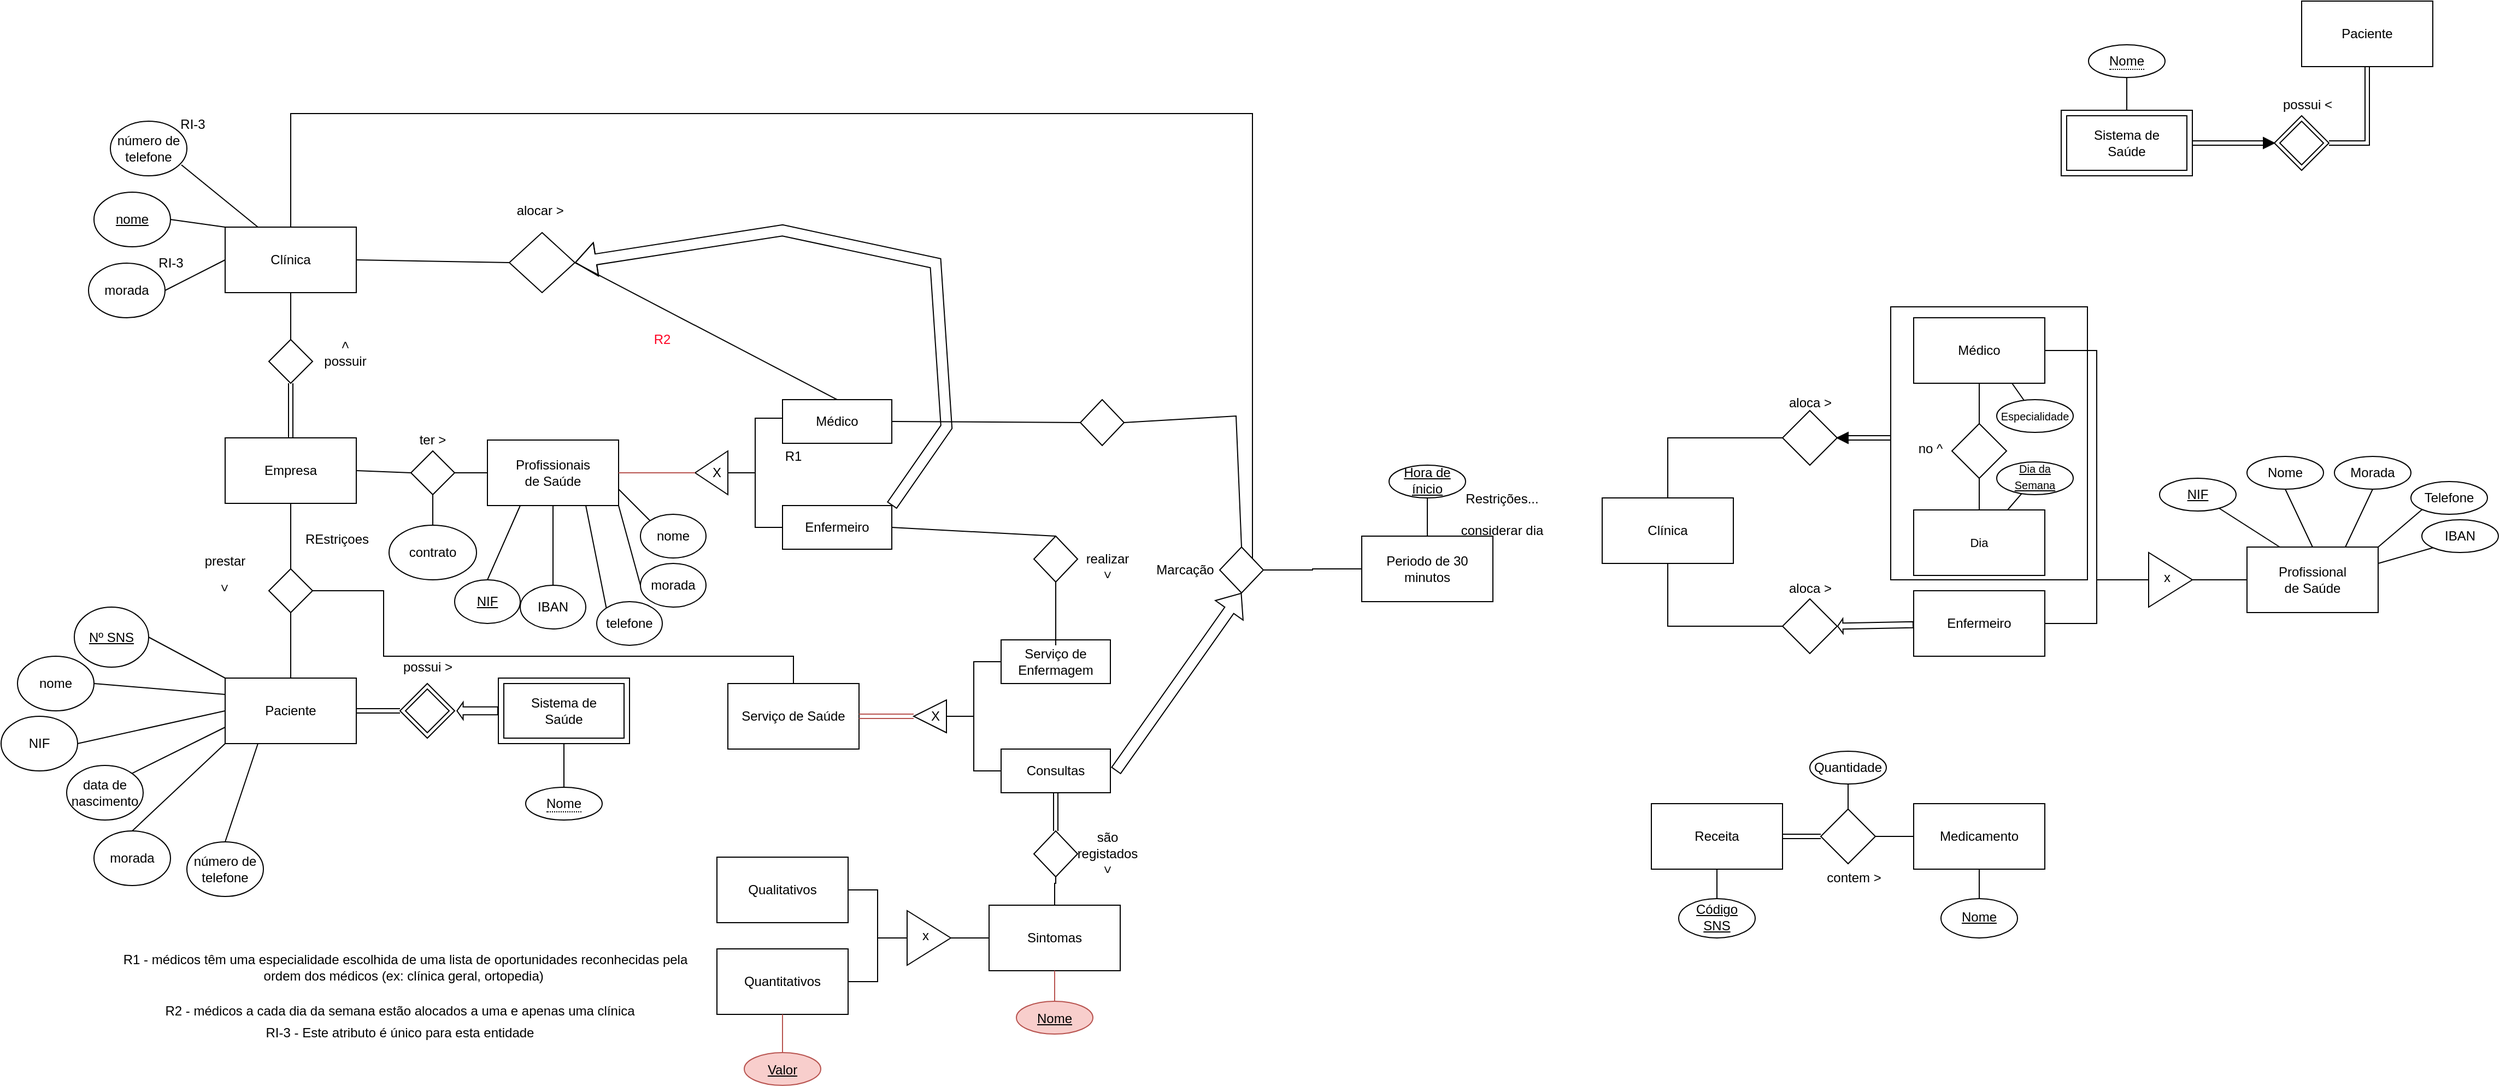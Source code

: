 <mxfile version="24.3.1" type="github">
  <diagram name="Page-1" id="Cw1P0HNPZCmHKnwz0BkA">
    <mxGraphModel dx="2327" dy="757" grid="0" gridSize="10" guides="1" tooltips="1" connect="1" arrows="1" fold="1" page="1" pageScale="1" pageWidth="827" pageHeight="1169" math="0" shadow="0">
      <root>
        <mxCell id="0" />
        <mxCell id="1" parent="0" />
        <mxCell id="QBuXCfBXXjpE8wYdlVV9-30" value="" style="whiteSpace=wrap;html=1;fontFamily=Helvetica;fontSize=11;fontColor=default;labelBackgroundColor=default;fillColor=none;" parent="1" vertex="1">
          <mxGeometry x="1244" y="440" width="180" height="250" as="geometry" />
        </mxCell>
        <mxCell id="gRKW3OH8UxbL-OJtyp0K-18" style="edgeStyle=orthogonalEdgeStyle;rounded=0;orthogonalLoop=1;jettySize=auto;html=1;entryX=1;entryY=0.5;entryDx=0;entryDy=0;shape=link;" parent="1" source="HlCZikocZT4bZZD4Iu_R-1" target="D1tQ9XlrwvkGA66BsV1z-9" edge="1">
          <mxGeometry relative="1" as="geometry" />
        </mxCell>
        <mxCell id="HlCZikocZT4bZZD4Iu_R-1" value="Paciente" style="whiteSpace=wrap;html=1;" parent="1" vertex="1">
          <mxGeometry x="1620" y="160" width="120" height="60" as="geometry" />
        </mxCell>
        <mxCell id="D1tQ9XlrwvkGA66BsV1z-5" value="" style="rhombus;whiteSpace=wrap;html=1;" parent="1" vertex="1">
          <mxGeometry x="1145" y="707.5" width="50" height="50" as="geometry" />
        </mxCell>
        <mxCell id="D1tQ9XlrwvkGA66BsV1z-8" value="" style="group;fillColor=none;" parent="1" vertex="1" connectable="0">
          <mxGeometry x="1595" y="265" width="50" height="50" as="geometry" />
        </mxCell>
        <mxCell id="D1tQ9XlrwvkGA66BsV1z-10" value="" style="rhombus;whiteSpace=wrap;html=1;" parent="D1tQ9XlrwvkGA66BsV1z-8" vertex="1">
          <mxGeometry x="5" y="5" width="40" height="40" as="geometry" />
        </mxCell>
        <mxCell id="D1tQ9XlrwvkGA66BsV1z-9" value="" style="rhombus;whiteSpace=wrap;html=1;fillColor=none;" parent="D1tQ9XlrwvkGA66BsV1z-8" vertex="1">
          <mxGeometry width="50" height="50" as="geometry" />
        </mxCell>
        <mxCell id="D1tQ9XlrwvkGA66BsV1z-12" value="" style="group" parent="1" vertex="1" connectable="0">
          <mxGeometry x="1400" y="260" width="120" height="60" as="geometry" />
        </mxCell>
        <mxCell id="D1tQ9XlrwvkGA66BsV1z-14" value="" style="rounded=0;whiteSpace=wrap;html=1;" parent="D1tQ9XlrwvkGA66BsV1z-12" vertex="1">
          <mxGeometry x="5" y="5" width="110" height="50" as="geometry" />
        </mxCell>
        <mxCell id="D1tQ9XlrwvkGA66BsV1z-13" value="Sistema de&lt;br&gt;&lt;div&gt;Saúde&lt;/div&gt;" style="rounded=0;whiteSpace=wrap;html=1;strokeColor=default;shadow=0;fillColor=none;" parent="D1tQ9XlrwvkGA66BsV1z-12" vertex="1">
          <mxGeometry width="120" height="60" as="geometry" />
        </mxCell>
        <mxCell id="DdSDdmWY8S0pBc8NFrgQ-3" value="&lt;span style=&quot;border-bottom: 1px dotted&quot;&gt;Nome&lt;/span&gt;" style="ellipse;whiteSpace=wrap;html=1;align=center;" parent="1" vertex="1">
          <mxGeometry x="1425" y="200" width="70" height="30" as="geometry" />
        </mxCell>
        <mxCell id="DdSDdmWY8S0pBc8NFrgQ-9" style="edgeStyle=orthogonalEdgeStyle;rounded=0;orthogonalLoop=1;jettySize=auto;html=1;endArrow=none;endFill=0;" parent="1" source="D1tQ9XlrwvkGA66BsV1z-13" target="DdSDdmWY8S0pBc8NFrgQ-3" edge="1">
          <mxGeometry relative="1" as="geometry" />
        </mxCell>
        <mxCell id="gRKW3OH8UxbL-OJtyp0K-2" value="possui &amp;lt;" style="text;html=1;align=center;verticalAlign=middle;resizable=0;points=[];autosize=1;strokeColor=none;fillColor=none;" parent="1" vertex="1">
          <mxGeometry x="1590" y="240" width="70" height="30" as="geometry" />
        </mxCell>
        <mxCell id="gRKW3OH8UxbL-OJtyp0K-14" value="" style="rounded=0;orthogonalLoop=1;jettySize=auto;html=1;shape=link;flowAnimation=0;shadow=0;noJump=0;ignoreEdge=0;" parent="1" target="gRKW3OH8UxbL-OJtyp0K-3" edge="1">
          <mxGeometry relative="1" as="geometry">
            <mxPoint x="1520" y="290" as="sourcePoint" />
            <mxPoint x="1595" y="290" as="targetPoint" />
          </mxGeometry>
        </mxCell>
        <mxCell id="gRKW3OH8UxbL-OJtyp0K-3" value="" style="triangle;whiteSpace=wrap;html=1;fillColor=#000000;" parent="1" vertex="1">
          <mxGeometry x="1585" y="285" width="10" height="10" as="geometry" />
        </mxCell>
        <mxCell id="RsZwPr8ElWJB7xSxpVb0-73" style="edgeStyle=orthogonalEdgeStyle;rounded=0;orthogonalLoop=1;jettySize=auto;html=1;entryX=1;entryY=0;entryDx=0;entryDy=0;endArrow=none;endFill=0;" edge="1" parent="1" source="gRKW3OH8UxbL-OJtyp0K-19" target="CHw-1vtVKe33Jd7ZBWWI-12">
          <mxGeometry relative="1" as="geometry">
            <Array as="points">
              <mxPoint x="-220" y="263" />
              <mxPoint x="660" y="263" />
            </Array>
          </mxGeometry>
        </mxCell>
        <mxCell id="gRKW3OH8UxbL-OJtyp0K-19" value="&lt;div&gt;Clínica&lt;/div&gt;" style="whiteSpace=wrap;html=1;" parent="1" vertex="1">
          <mxGeometry x="-280" y="367" width="120" height="60" as="geometry" />
        </mxCell>
        <mxCell id="gRKW3OH8UxbL-OJtyp0K-25" style="edgeStyle=orthogonalEdgeStyle;rounded=0;orthogonalLoop=1;jettySize=auto;html=1;entryX=1;entryY=0.5;entryDx=0;entryDy=0;endArrow=none;endFill=0;" parent="1" source="gRKW3OH8UxbL-OJtyp0K-20" target="gRKW3OH8UxbL-OJtyp0K-24" edge="1">
          <mxGeometry relative="1" as="geometry" />
        </mxCell>
        <mxCell id="gRKW3OH8UxbL-OJtyp0K-20" value="Profissional&lt;br&gt;de Saúde" style="whiteSpace=wrap;html=1;" parent="1" vertex="1">
          <mxGeometry x="1570" y="660" width="120" height="60" as="geometry" />
        </mxCell>
        <mxCell id="QBuXCfBXXjpE8wYdlVV9-25" style="edgeStyle=none;rounded=0;orthogonalLoop=1;jettySize=auto;html=1;entryX=0.5;entryY=0;entryDx=0;entryDy=0;strokeColor=default;align=center;verticalAlign=middle;fontFamily=Helvetica;fontSize=11;fontColor=default;labelBackgroundColor=default;endArrow=none;endFill=0;" parent="1" source="gRKW3OH8UxbL-OJtyp0K-21" target="QBuXCfBXXjpE8wYdlVV9-23" edge="1">
          <mxGeometry relative="1" as="geometry" />
        </mxCell>
        <mxCell id="gRKW3OH8UxbL-OJtyp0K-21" value="Médico" style="whiteSpace=wrap;html=1;" parent="1" vertex="1">
          <mxGeometry x="1265" y="450" width="120" height="60" as="geometry" />
        </mxCell>
        <mxCell id="QBuXCfBXXjpE8wYdlVV9-31" style="edgeStyle=none;rounded=0;orthogonalLoop=1;jettySize=auto;html=1;entryX=1;entryY=0.5;entryDx=0;entryDy=0;strokeColor=default;align=center;verticalAlign=middle;fontFamily=Helvetica;fontSize=11;fontColor=default;labelBackgroundColor=default;endArrow=block;endFill=1;shape=flexArrow;width=5.507;endSize=1.258;endWidth=7.099;" parent="1" source="gRKW3OH8UxbL-OJtyp0K-22" edge="1" target="D1tQ9XlrwvkGA66BsV1z-5">
          <mxGeometry relative="1" as="geometry">
            <mxPoint x="1200" y="730" as="targetPoint" />
          </mxGeometry>
        </mxCell>
        <mxCell id="gRKW3OH8UxbL-OJtyp0K-22" value="Enfermeiro" style="whiteSpace=wrap;html=1;" parent="1" vertex="1">
          <mxGeometry x="1265" y="700" width="120" height="60" as="geometry" />
        </mxCell>
        <mxCell id="RsZwPr8ElWJB7xSxpVb0-62" style="edgeStyle=orthogonalEdgeStyle;rounded=0;orthogonalLoop=1;jettySize=auto;html=1;entryX=1;entryY=0.5;entryDx=0;entryDy=0;endArrow=none;endFill=0;" edge="1" parent="1" source="gRKW3OH8UxbL-OJtyp0K-24" target="gRKW3OH8UxbL-OJtyp0K-21">
          <mxGeometry relative="1" as="geometry" />
        </mxCell>
        <mxCell id="RsZwPr8ElWJB7xSxpVb0-63" style="edgeStyle=orthogonalEdgeStyle;rounded=0;orthogonalLoop=1;jettySize=auto;html=1;entryX=1;entryY=0.5;entryDx=0;entryDy=0;endArrow=none;endFill=0;" edge="1" parent="1" source="gRKW3OH8UxbL-OJtyp0K-24" target="gRKW3OH8UxbL-OJtyp0K-22">
          <mxGeometry relative="1" as="geometry" />
        </mxCell>
        <mxCell id="gRKW3OH8UxbL-OJtyp0K-24" value="x" style="triangle;whiteSpace=wrap;html=1;verticalAlign=middle;align=left;spacingTop=2;spacingBottom=6;spacingLeft=11;spacing=3;" parent="1" vertex="1">
          <mxGeometry x="1480" y="665" width="40" height="50" as="geometry" />
        </mxCell>
        <mxCell id="QBuXCfBXXjpE8wYdlVV9-7" style="rounded=0;orthogonalLoop=1;jettySize=auto;html=1;entryX=0.25;entryY=0;entryDx=0;entryDy=0;endArrow=none;endFill=0;" parent="1" source="QBuXCfBXXjpE8wYdlVV9-6" target="gRKW3OH8UxbL-OJtyp0K-20" edge="1">
          <mxGeometry relative="1" as="geometry" />
        </mxCell>
        <mxCell id="QBuXCfBXXjpE8wYdlVV9-6" value="NIF" style="ellipse;whiteSpace=wrap;html=1;align=center;fontStyle=4;" parent="1" vertex="1">
          <mxGeometry x="1490" y="597" width="70" height="30" as="geometry" />
        </mxCell>
        <mxCell id="QBuXCfBXXjpE8wYdlVV9-15" style="rounded=0;orthogonalLoop=1;jettySize=auto;html=1;exitX=0.5;exitY=1;exitDx=0;exitDy=0;entryX=0.5;entryY=0;entryDx=0;entryDy=0;endArrow=none;endFill=0;" parent="1" source="QBuXCfBXXjpE8wYdlVV9-8" target="gRKW3OH8UxbL-OJtyp0K-20" edge="1">
          <mxGeometry relative="1" as="geometry" />
        </mxCell>
        <mxCell id="QBuXCfBXXjpE8wYdlVV9-8" value="Nome" style="ellipse;whiteSpace=wrap;html=1;align=center;fontStyle=0;" parent="1" vertex="1">
          <mxGeometry x="1570" y="577" width="70" height="30" as="geometry" />
        </mxCell>
        <mxCell id="QBuXCfBXXjpE8wYdlVV9-14" style="rounded=0;orthogonalLoop=1;jettySize=auto;html=1;exitX=0.5;exitY=1;exitDx=0;exitDy=0;entryX=0.75;entryY=0;entryDx=0;entryDy=0;endArrow=none;endFill=0;" parent="1" source="QBuXCfBXXjpE8wYdlVV9-9" target="gRKW3OH8UxbL-OJtyp0K-20" edge="1">
          <mxGeometry relative="1" as="geometry" />
        </mxCell>
        <mxCell id="QBuXCfBXXjpE8wYdlVV9-9" value="Morada" style="ellipse;whiteSpace=wrap;html=1;align=center;fontStyle=0;" parent="1" vertex="1">
          <mxGeometry x="1650" y="577" width="70" height="30" as="geometry" />
        </mxCell>
        <mxCell id="QBuXCfBXXjpE8wYdlVV9-13" style="rounded=0;orthogonalLoop=1;jettySize=auto;html=1;exitX=0;exitY=1;exitDx=0;exitDy=0;entryX=1;entryY=0;entryDx=0;entryDy=0;endArrow=none;endFill=0;" parent="1" source="QBuXCfBXXjpE8wYdlVV9-10" target="gRKW3OH8UxbL-OJtyp0K-20" edge="1">
          <mxGeometry relative="1" as="geometry" />
        </mxCell>
        <mxCell id="QBuXCfBXXjpE8wYdlVV9-10" value="Telefone" style="ellipse;whiteSpace=wrap;html=1;align=center;fontStyle=0;" parent="1" vertex="1">
          <mxGeometry x="1720" y="600" width="70" height="30" as="geometry" />
        </mxCell>
        <mxCell id="QBuXCfBXXjpE8wYdlVV9-12" style="rounded=0;orthogonalLoop=1;jettySize=auto;html=1;exitX=0;exitY=1;exitDx=0;exitDy=0;entryX=1;entryY=0.25;entryDx=0;entryDy=0;endArrow=none;endFill=0;" parent="1" source="QBuXCfBXXjpE8wYdlVV9-11" target="gRKW3OH8UxbL-OJtyp0K-20" edge="1">
          <mxGeometry relative="1" as="geometry" />
        </mxCell>
        <mxCell id="QBuXCfBXXjpE8wYdlVV9-11" value="IBAN" style="ellipse;whiteSpace=wrap;html=1;align=center;fontStyle=0;" parent="1" vertex="1">
          <mxGeometry x="1730" y="635" width="70" height="30" as="geometry" />
        </mxCell>
        <mxCell id="QBuXCfBXXjpE8wYdlVV9-18" style="rounded=0;orthogonalLoop=1;jettySize=auto;html=1;entryX=0.75;entryY=1;entryDx=0;entryDy=0;endArrow=none;endFill=0;" parent="1" source="QBuXCfBXXjpE8wYdlVV9-17" target="gRKW3OH8UxbL-OJtyp0K-21" edge="1">
          <mxGeometry relative="1" as="geometry" />
        </mxCell>
        <mxCell id="QBuXCfBXXjpE8wYdlVV9-17" value="&lt;font style=&quot;font-size: 10px;&quot;&gt;Especialidade&lt;/font&gt;" style="ellipse;whiteSpace=wrap;html=1;align=center;fontStyle=0;" parent="1" vertex="1">
          <mxGeometry x="1341" y="525" width="70" height="30" as="geometry" />
        </mxCell>
        <mxCell id="QBuXCfBXXjpE8wYdlVV9-19" value="Empresa" style="whiteSpace=wrap;html=1;" parent="1" vertex="1">
          <mxGeometry x="-280" y="560" width="120" height="60" as="geometry" />
        </mxCell>
        <mxCell id="QBuXCfBXXjpE8wYdlVV9-20" value="" style="rhombus;whiteSpace=wrap;html=1;" parent="1" vertex="1">
          <mxGeometry x="1145" y="535" width="50" height="50" as="geometry" />
        </mxCell>
        <mxCell id="QBuXCfBXXjpE8wYdlVV9-21" value="aloca &amp;gt;" style="text;html=1;align=center;verticalAlign=middle;resizable=0;points=[];autosize=1;strokeColor=none;fillColor=none;" parent="1" vertex="1">
          <mxGeometry x="1140" y="682.5" width="60" height="30" as="geometry" />
        </mxCell>
        <mxCell id="QBuXCfBXXjpE8wYdlVV9-22" value="aloca &amp;gt;" style="text;html=1;align=center;verticalAlign=middle;resizable=0;points=[];autosize=1;strokeColor=none;fillColor=none;" parent="1" vertex="1">
          <mxGeometry x="1140" y="513" width="60" height="30" as="geometry" />
        </mxCell>
        <mxCell id="QBuXCfBXXjpE8wYdlVV9-23" value="" style="rhombus;whiteSpace=wrap;html=1;" parent="1" vertex="1">
          <mxGeometry x="1300" y="547" width="50" height="50" as="geometry" />
        </mxCell>
        <mxCell id="QBuXCfBXXjpE8wYdlVV9-26" style="edgeStyle=none;rounded=0;orthogonalLoop=1;jettySize=auto;html=1;entryX=0.5;entryY=1;entryDx=0;entryDy=0;strokeColor=default;align=center;verticalAlign=middle;fontFamily=Helvetica;fontSize=11;fontColor=default;labelBackgroundColor=default;endArrow=none;endFill=0;" parent="1" source="QBuXCfBXXjpE8wYdlVV9-24" target="QBuXCfBXXjpE8wYdlVV9-23" edge="1">
          <mxGeometry relative="1" as="geometry" />
        </mxCell>
        <mxCell id="QBuXCfBXXjpE8wYdlVV9-29" style="edgeStyle=none;rounded=0;orthogonalLoop=1;jettySize=auto;html=1;strokeColor=default;align=center;verticalAlign=middle;fontFamily=Helvetica;fontSize=11;fontColor=default;labelBackgroundColor=default;endArrow=none;endFill=0;" parent="1" source="QBuXCfBXXjpE8wYdlVV9-24" target="QBuXCfBXXjpE8wYdlVV9-28" edge="1">
          <mxGeometry relative="1" as="geometry" />
        </mxCell>
        <mxCell id="QBuXCfBXXjpE8wYdlVV9-24" value="Dia" style="whiteSpace=wrap;html=1;fontFamily=Helvetica;fontSize=11;fontColor=default;labelBackgroundColor=default;" parent="1" vertex="1">
          <mxGeometry x="1265" y="626" width="120" height="60" as="geometry" />
        </mxCell>
        <mxCell id="QBuXCfBXXjpE8wYdlVV9-27" value="no ^" style="text;html=1;align=center;verticalAlign=middle;resizable=0;points=[];autosize=1;strokeColor=none;fillColor=none;" parent="1" vertex="1">
          <mxGeometry x="1255" y="555" width="50" height="30" as="geometry" />
        </mxCell>
        <mxCell id="QBuXCfBXXjpE8wYdlVV9-28" value="&lt;font style=&quot;font-size: 10px;&quot;&gt;Dia da&lt;br&gt;Semana&lt;br&gt;&lt;/font&gt;" style="ellipse;whiteSpace=wrap;html=1;align=center;fontStyle=4;verticalAlign=bottom;" parent="1" vertex="1">
          <mxGeometry x="1341" y="582" width="70" height="30" as="geometry" />
        </mxCell>
        <mxCell id="16Hc_yWXkNXNdPKT6v9E-1" value="" style="rhombus;whiteSpace=wrap;html=1;" parent="1" vertex="1">
          <mxGeometry x="-240" y="470" width="40" height="40" as="geometry" />
        </mxCell>
        <mxCell id="16Hc_yWXkNXNdPKT6v9E-2" value="possuir" style="text;html=1;align=center;verticalAlign=middle;whiteSpace=wrap;rounded=0;" parent="1" vertex="1">
          <mxGeometry x="-200" y="475" width="60" height="30" as="geometry" />
        </mxCell>
        <mxCell id="16Hc_yWXkNXNdPKT6v9E-3" value="&amp;lt;" style="text;html=1;align=center;verticalAlign=middle;whiteSpace=wrap;rounded=0;rotation=90;" parent="1" vertex="1">
          <mxGeometry x="-200" y="460" width="60" height="30" as="geometry" />
        </mxCell>
        <mxCell id="16Hc_yWXkNXNdPKT6v9E-5" value="" style="endArrow=none;html=1;rounded=0;entryX=0.5;entryY=1;entryDx=0;entryDy=0;exitX=0.5;exitY=0;exitDx=0;exitDy=0;shape=link;" parent="1" source="QBuXCfBXXjpE8wYdlVV9-19" target="16Hc_yWXkNXNdPKT6v9E-1" edge="1">
          <mxGeometry width="50" height="50" relative="1" as="geometry">
            <mxPoint x="-50" y="600" as="sourcePoint" />
            <mxPoint y="550" as="targetPoint" />
          </mxGeometry>
        </mxCell>
        <mxCell id="16Hc_yWXkNXNdPKT6v9E-6" value="" style="endArrow=none;html=1;rounded=0;entryX=0.5;entryY=1;entryDx=0;entryDy=0;exitX=0.5;exitY=0;exitDx=0;exitDy=0;" parent="1" source="16Hc_yWXkNXNdPKT6v9E-1" target="gRKW3OH8UxbL-OJtyp0K-19" edge="1">
          <mxGeometry width="50" height="50" relative="1" as="geometry">
            <mxPoint x="-50" y="600" as="sourcePoint" />
            <mxPoint y="550" as="targetPoint" />
          </mxGeometry>
        </mxCell>
        <mxCell id="16Hc_yWXkNXNdPKT6v9E-8" value="morada" style="text;html=1;align=center;verticalAlign=middle;whiteSpace=wrap;rounded=0;" parent="1" vertex="1">
          <mxGeometry x="-400" y="410" width="60" height="30" as="geometry" />
        </mxCell>
        <mxCell id="16Hc_yWXkNXNdPKT6v9E-12" value="número de telefone" style="ellipse;whiteSpace=wrap;html=1;fillColor=none;" parent="1" vertex="1">
          <mxGeometry x="-385" y="270" width="70" height="50" as="geometry" />
        </mxCell>
        <mxCell id="16Hc_yWXkNXNdPKT6v9E-13" value="nome" style="ellipse;whiteSpace=wrap;html=1;fillColor=none;fontStyle=4" parent="1" vertex="1">
          <mxGeometry x="-400" y="335" width="70" height="50" as="geometry" />
        </mxCell>
        <mxCell id="16Hc_yWXkNXNdPKT6v9E-14" value="" style="ellipse;whiteSpace=wrap;html=1;fillColor=none;" parent="1" vertex="1">
          <mxGeometry x="-405" y="400" width="70" height="50" as="geometry" />
        </mxCell>
        <mxCell id="16Hc_yWXkNXNdPKT6v9E-17" value="" style="endArrow=none;html=1;rounded=0;exitX=1;exitY=1;exitDx=0;exitDy=0;entryX=0.25;entryY=0;entryDx=0;entryDy=0;" parent="1" target="gRKW3OH8UxbL-OJtyp0K-19" edge="1">
          <mxGeometry width="50" height="50" relative="1" as="geometry">
            <mxPoint x="-320" y="310" as="sourcePoint" />
            <mxPoint x="-140" y="370" as="targetPoint" />
          </mxGeometry>
        </mxCell>
        <mxCell id="16Hc_yWXkNXNdPKT6v9E-18" value="" style="endArrow=none;html=1;rounded=0;entryX=0;entryY=0;entryDx=0;entryDy=0;exitX=1;exitY=0.5;exitDx=0;exitDy=0;" parent="1" source="16Hc_yWXkNXNdPKT6v9E-13" target="gRKW3OH8UxbL-OJtyp0K-19" edge="1">
          <mxGeometry width="50" height="50" relative="1" as="geometry">
            <mxPoint x="-330" y="390" as="sourcePoint" />
            <mxPoint x="-140" y="370" as="targetPoint" />
          </mxGeometry>
        </mxCell>
        <mxCell id="16Hc_yWXkNXNdPKT6v9E-19" value="" style="endArrow=none;html=1;rounded=0;exitX=1;exitY=0.5;exitDx=0;exitDy=0;entryX=0;entryY=0.5;entryDx=0;entryDy=0;" parent="1" source="16Hc_yWXkNXNdPKT6v9E-14" target="gRKW3OH8UxbL-OJtyp0K-19" edge="1">
          <mxGeometry width="50" height="50" relative="1" as="geometry">
            <mxPoint x="-190" y="420" as="sourcePoint" />
            <mxPoint x="-140" y="370" as="targetPoint" />
          </mxGeometry>
        </mxCell>
        <mxCell id="16Hc_yWXkNXNdPKT6v9E-20" value="" style="rounded=0;whiteSpace=wrap;html=1;fillColor=none;" parent="1" vertex="1">
          <mxGeometry x="-40" y="562" width="120" height="60" as="geometry" />
        </mxCell>
        <mxCell id="16Hc_yWXkNXNdPKT6v9E-21" value="Profissionais de Saúde" style="text;html=1;align=center;verticalAlign=middle;whiteSpace=wrap;rounded=0;" parent="1" vertex="1">
          <mxGeometry x="-20" y="572" width="80" height="40" as="geometry" />
        </mxCell>
        <mxCell id="16Hc_yWXkNXNdPKT6v9E-22" value="" style="endArrow=none;html=1;rounded=0;entryX=0;entryY=0.5;entryDx=0;entryDy=0;exitX=1;exitY=0.5;exitDx=0;exitDy=0;" parent="1" source="16Hc_yWXkNXNdPKT6v9E-24" target="16Hc_yWXkNXNdPKT6v9E-20" edge="1">
          <mxGeometry width="50" height="50" relative="1" as="geometry">
            <mxPoint x="-70" y="592" as="sourcePoint" />
            <mxPoint x="-210" y="437" as="targetPoint" />
          </mxGeometry>
        </mxCell>
        <mxCell id="16Hc_yWXkNXNdPKT6v9E-24" value="" style="rhombus;whiteSpace=wrap;html=1;" parent="1" vertex="1">
          <mxGeometry x="-110" y="572" width="40" height="40" as="geometry" />
        </mxCell>
        <mxCell id="16Hc_yWXkNXNdPKT6v9E-25" value="" style="endArrow=none;html=1;rounded=0;exitX=1;exitY=0.5;exitDx=0;exitDy=0;entryX=0;entryY=0.5;entryDx=0;entryDy=0;" parent="1" source="QBuXCfBXXjpE8wYdlVV9-19" target="16Hc_yWXkNXNdPKT6v9E-24" edge="1">
          <mxGeometry width="50" height="50" relative="1" as="geometry">
            <mxPoint x="-100" y="560" as="sourcePoint" />
            <mxPoint x="-50" y="510" as="targetPoint" />
          </mxGeometry>
        </mxCell>
        <mxCell id="16Hc_yWXkNXNdPKT6v9E-26" value="ter &amp;gt;" style="text;html=1;align=center;verticalAlign=middle;whiteSpace=wrap;rounded=0;" parent="1" vertex="1">
          <mxGeometry x="-120" y="547" width="60" height="30" as="geometry" />
        </mxCell>
        <mxCell id="16Hc_yWXkNXNdPKT6v9E-27" value="" style="ellipse;whiteSpace=wrap;html=1;fillColor=none;" parent="1" vertex="1">
          <mxGeometry x="-130" y="640" width="80" height="50" as="geometry" />
        </mxCell>
        <mxCell id="16Hc_yWXkNXNdPKT6v9E-28" value="contrato" style="text;html=1;align=center;verticalAlign=middle;whiteSpace=wrap;rounded=0;" parent="1" vertex="1">
          <mxGeometry x="-120" y="650" width="60" height="30" as="geometry" />
        </mxCell>
        <mxCell id="16Hc_yWXkNXNdPKT6v9E-29" value="" style="endArrow=none;html=1;rounded=0;entryX=0.5;entryY=1;entryDx=0;entryDy=0;exitX=0.5;exitY=0;exitDx=0;exitDy=0;" parent="1" source="16Hc_yWXkNXNdPKT6v9E-27" target="16Hc_yWXkNXNdPKT6v9E-24" edge="1">
          <mxGeometry width="50" height="50" relative="1" as="geometry">
            <mxPoint x="-100" y="660" as="sourcePoint" />
            <mxPoint x="-50" y="610" as="targetPoint" />
          </mxGeometry>
        </mxCell>
        <mxCell id="16Hc_yWXkNXNdPKT6v9E-30" value="NIF" style="text;html=1;align=center;verticalAlign=middle;whiteSpace=wrap;rounded=0;fontStyle=4" parent="1" vertex="1">
          <mxGeometry x="-70" y="695" width="60" height="30" as="geometry" />
        </mxCell>
        <mxCell id="16Hc_yWXkNXNdPKT6v9E-33" value="IBAN" style="text;html=1;align=center;verticalAlign=middle;whiteSpace=wrap;rounded=0;" parent="1" vertex="1">
          <mxGeometry x="-10" y="700" width="60" height="30" as="geometry" />
        </mxCell>
        <mxCell id="16Hc_yWXkNXNdPKT6v9E-34" value="telefone" style="text;html=1;align=center;verticalAlign=middle;whiteSpace=wrap;rounded=0;" parent="1" vertex="1">
          <mxGeometry x="60" y="715" width="60" height="30" as="geometry" />
        </mxCell>
        <mxCell id="16Hc_yWXkNXNdPKT6v9E-35" value="morada" style="text;html=1;align=center;verticalAlign=middle;whiteSpace=wrap;rounded=0;" parent="1" vertex="1">
          <mxGeometry x="100" y="680" width="60" height="30" as="geometry" />
        </mxCell>
        <mxCell id="16Hc_yWXkNXNdPKT6v9E-36" value="nome" style="text;html=1;align=center;verticalAlign=middle;whiteSpace=wrap;rounded=0;" parent="1" vertex="1">
          <mxGeometry x="100" y="635" width="60" height="30" as="geometry" />
        </mxCell>
        <mxCell id="16Hc_yWXkNXNdPKT6v9E-37" value="" style="ellipse;whiteSpace=wrap;html=1;fillColor=none;" parent="1" vertex="1">
          <mxGeometry x="-10" y="695" width="60" height="40" as="geometry" />
        </mxCell>
        <mxCell id="16Hc_yWXkNXNdPKT6v9E-38" value="" style="ellipse;whiteSpace=wrap;html=1;fillColor=none;" parent="1" vertex="1">
          <mxGeometry x="100" y="675" width="60" height="40" as="geometry" />
        </mxCell>
        <mxCell id="16Hc_yWXkNXNdPKT6v9E-39" value="" style="ellipse;whiteSpace=wrap;html=1;fillColor=none;" parent="1" vertex="1">
          <mxGeometry x="60" y="710" width="60" height="40" as="geometry" />
        </mxCell>
        <mxCell id="16Hc_yWXkNXNdPKT6v9E-40" value="" style="ellipse;whiteSpace=wrap;html=1;fillColor=none;" parent="1" vertex="1">
          <mxGeometry x="100" y="630" width="60" height="40" as="geometry" />
        </mxCell>
        <mxCell id="16Hc_yWXkNXNdPKT6v9E-41" value="" style="ellipse;whiteSpace=wrap;html=1;fillColor=none;" parent="1" vertex="1">
          <mxGeometry x="-70" y="690" width="60" height="40" as="geometry" />
        </mxCell>
        <mxCell id="16Hc_yWXkNXNdPKT6v9E-42" value="" style="endArrow=none;html=1;rounded=0;exitX=0.5;exitY=0;exitDx=0;exitDy=0;entryX=0.25;entryY=1;entryDx=0;entryDy=0;" parent="1" source="16Hc_yWXkNXNdPKT6v9E-41" target="16Hc_yWXkNXNdPKT6v9E-20" edge="1">
          <mxGeometry width="50" height="50" relative="1" as="geometry">
            <mxPoint x="30" y="720" as="sourcePoint" />
            <mxPoint x="80" y="670" as="targetPoint" />
          </mxGeometry>
        </mxCell>
        <mxCell id="16Hc_yWXkNXNdPKT6v9E-43" value="" style="endArrow=none;html=1;rounded=0;exitX=0.5;exitY=0;exitDx=0;exitDy=0;entryX=0.5;entryY=1;entryDx=0;entryDy=0;" parent="1" source="16Hc_yWXkNXNdPKT6v9E-37" target="16Hc_yWXkNXNdPKT6v9E-20" edge="1">
          <mxGeometry width="50" height="50" relative="1" as="geometry">
            <mxPoint y="705" as="sourcePoint" />
            <mxPoint y="632" as="targetPoint" />
          </mxGeometry>
        </mxCell>
        <mxCell id="16Hc_yWXkNXNdPKT6v9E-44" value="" style="endArrow=none;html=1;rounded=0;exitX=0;exitY=0;exitDx=0;exitDy=0;entryX=0.75;entryY=1;entryDx=0;entryDy=0;" parent="1" source="16Hc_yWXkNXNdPKT6v9E-39" target="16Hc_yWXkNXNdPKT6v9E-20" edge="1">
          <mxGeometry width="50" height="50" relative="1" as="geometry">
            <mxPoint x="10" y="715" as="sourcePoint" />
            <mxPoint x="10" y="642" as="targetPoint" />
          </mxGeometry>
        </mxCell>
        <mxCell id="16Hc_yWXkNXNdPKT6v9E-45" value="" style="endArrow=none;html=1;rounded=0;exitX=0;exitY=0.5;exitDx=0;exitDy=0;entryX=1;entryY=1;entryDx=0;entryDy=0;" parent="1" source="16Hc_yWXkNXNdPKT6v9E-38" target="16Hc_yWXkNXNdPKT6v9E-20" edge="1">
          <mxGeometry width="50" height="50" relative="1" as="geometry">
            <mxPoint x="20" y="715" as="sourcePoint" />
            <mxPoint x="20" y="642" as="targetPoint" />
          </mxGeometry>
        </mxCell>
        <mxCell id="16Hc_yWXkNXNdPKT6v9E-46" value="" style="endArrow=none;html=1;rounded=0;exitX=0;exitY=0;exitDx=0;exitDy=0;entryX=1;entryY=0.75;entryDx=0;entryDy=0;" parent="1" source="16Hc_yWXkNXNdPKT6v9E-40" target="16Hc_yWXkNXNdPKT6v9E-20" edge="1">
          <mxGeometry width="50" height="50" relative="1" as="geometry">
            <mxPoint x="30" y="735" as="sourcePoint" />
            <mxPoint x="30" y="662" as="targetPoint" />
          </mxGeometry>
        </mxCell>
        <mxCell id="16Hc_yWXkNXNdPKT6v9E-47" value="" style="triangle;whiteSpace=wrap;html=1;rotation=-180;fillColor=none;" parent="1" vertex="1">
          <mxGeometry x="150" y="572" width="30" height="40" as="geometry" />
        </mxCell>
        <mxCell id="16Hc_yWXkNXNdPKT6v9E-54" value="" style="strokeWidth=1;html=1;shape=mxgraph.flowchart.annotation_2;align=left;labelPosition=right;pointerEvents=1;" parent="1" vertex="1">
          <mxGeometry x="180" y="542" width="50" height="100" as="geometry" />
        </mxCell>
        <mxCell id="16Hc_yWXkNXNdPKT6v9E-55" value="" style="rounded=0;whiteSpace=wrap;html=1;fillColor=none;" parent="1" vertex="1">
          <mxGeometry x="230" y="525" width="100" height="40" as="geometry" />
        </mxCell>
        <mxCell id="16Hc_yWXkNXNdPKT6v9E-56" value="" style="rounded=0;whiteSpace=wrap;html=1;fillColor=none;" parent="1" vertex="1">
          <mxGeometry x="230" y="622" width="100" height="40" as="geometry" />
        </mxCell>
        <mxCell id="16Hc_yWXkNXNdPKT6v9E-57" value="Médico" style="text;html=1;align=center;verticalAlign=middle;whiteSpace=wrap;rounded=0;" parent="1" vertex="1">
          <mxGeometry x="250" y="530" width="60" height="30" as="geometry" />
        </mxCell>
        <mxCell id="16Hc_yWXkNXNdPKT6v9E-58" value="Enfermeiro" style="text;html=1;align=center;verticalAlign=middle;whiteSpace=wrap;rounded=0;" parent="1" vertex="1">
          <mxGeometry x="250" y="627" width="60" height="30" as="geometry" />
        </mxCell>
        <mxCell id="16Hc_yWXkNXNdPKT6v9E-59" value="R1" style="text;html=1;align=center;verticalAlign=middle;whiteSpace=wrap;rounded=0;" parent="1" vertex="1">
          <mxGeometry x="210" y="562" width="60" height="30" as="geometry" />
        </mxCell>
        <mxCell id="16Hc_yWXkNXNdPKT6v9E-60" value="R1 - médicos têm uma especialidade escolhida de uma lista de oportunidades reconhecidas pela ordem dos médicos (ex: clínica geral, ortopedia)&amp;nbsp;" style="text;html=1;align=center;verticalAlign=middle;whiteSpace=wrap;rounded=0;" parent="1" vertex="1">
          <mxGeometry x="-375" y="1030" width="520" height="30" as="geometry" />
        </mxCell>
        <mxCell id="16Hc_yWXkNXNdPKT6v9E-61" value="" style="rhombus;whiteSpace=wrap;html=1;fillColor=none;" parent="1" vertex="1">
          <mxGeometry x="-20" y="372" width="60" height="55" as="geometry" />
        </mxCell>
        <mxCell id="16Hc_yWXkNXNdPKT6v9E-62" value="alocar &amp;gt;&amp;nbsp;" style="text;html=1;align=center;verticalAlign=middle;whiteSpace=wrap;rounded=0;" parent="1" vertex="1">
          <mxGeometry x="-20" y="337" width="60" height="30" as="geometry" />
        </mxCell>
        <mxCell id="16Hc_yWXkNXNdPKT6v9E-63" value="" style="endArrow=none;html=1;rounded=0;exitX=1;exitY=0.5;exitDx=0;exitDy=0;entryX=0;entryY=0.5;entryDx=0;entryDy=0;" parent="1" source="gRKW3OH8UxbL-OJtyp0K-19" target="16Hc_yWXkNXNdPKT6v9E-61" edge="1">
          <mxGeometry width="50" height="50" relative="1" as="geometry">
            <mxPoint y="600" as="sourcePoint" />
            <mxPoint x="50" y="550" as="targetPoint" />
          </mxGeometry>
        </mxCell>
        <mxCell id="16Hc_yWXkNXNdPKT6v9E-68" value="" style="endArrow=none;html=1;rounded=0;exitX=1;exitY=0.5;exitDx=0;exitDy=0;entryX=0.5;entryY=0;entryDx=0;entryDy=0;" parent="1" source="16Hc_yWXkNXNdPKT6v9E-61" target="16Hc_yWXkNXNdPKT6v9E-55" edge="1">
          <mxGeometry width="50" height="50" relative="1" as="geometry">
            <mxPoint x="190" y="590" as="sourcePoint" />
            <mxPoint x="240" y="540" as="targetPoint" />
          </mxGeometry>
        </mxCell>
        <mxCell id="16Hc_yWXkNXNdPKT6v9E-70" value="" style="endArrow=block;html=1;rounded=0;shape=flexArrow;entryX=1;entryY=0.5;entryDx=0;entryDy=0;exitX=1;exitY=0;exitDx=0;exitDy=0;" parent="1" source="16Hc_yWXkNXNdPKT6v9E-56" target="16Hc_yWXkNXNdPKT6v9E-61" edge="1">
          <mxGeometry width="50" height="50" relative="1" as="geometry">
            <mxPoint x="340" y="640" as="sourcePoint" />
            <mxPoint x="140" y="340" as="targetPoint" />
            <Array as="points">
              <mxPoint x="380" y="550" />
              <mxPoint x="370" y="400" />
              <mxPoint x="230" y="370" />
            </Array>
          </mxGeometry>
        </mxCell>
        <mxCell id="16Hc_yWXkNXNdPKT6v9E-71" value="R2 - médicos a cada dia da semana estão alocados a uma e apenas uma clínica" style="text;html=1;align=center;verticalAlign=middle;whiteSpace=wrap;rounded=0;" parent="1" vertex="1">
          <mxGeometry x="-385" y="1070" width="530" height="30" as="geometry" />
        </mxCell>
        <mxCell id="16Hc_yWXkNXNdPKT6v9E-74" value="&lt;font color=&quot;#ff0324&quot;&gt;R2&lt;/font&gt;" style="text;html=1;align=center;verticalAlign=middle;whiteSpace=wrap;rounded=0;" parent="1" vertex="1">
          <mxGeometry x="100" y="455" width="40" height="30" as="geometry" />
        </mxCell>
        <mxCell id="RsZwPr8ElWJB7xSxpVb0-22" style="edgeStyle=orthogonalEdgeStyle;rounded=0;orthogonalLoop=1;jettySize=auto;html=1;shape=link;" edge="1" parent="1" source="16Hc_yWXkNXNdPKT6v9E-76" target="RsZwPr8ElWJB7xSxpVb0-20">
          <mxGeometry relative="1" as="geometry" />
        </mxCell>
        <mxCell id="16Hc_yWXkNXNdPKT6v9E-76" value="" style="rounded=0;whiteSpace=wrap;html=1;fillColor=none;" parent="1" vertex="1">
          <mxGeometry x="-280" y="780" width="120" height="60" as="geometry" />
        </mxCell>
        <mxCell id="16Hc_yWXkNXNdPKT6v9E-77" value="Paciente" style="text;html=1;align=center;verticalAlign=middle;whiteSpace=wrap;rounded=0;" parent="1" vertex="1">
          <mxGeometry x="-250" y="795" width="60" height="30" as="geometry" />
        </mxCell>
        <mxCell id="16Hc_yWXkNXNdPKT6v9E-78" value="" style="rhombus;whiteSpace=wrap;html=1;" parent="1" vertex="1">
          <mxGeometry x="-240" y="680" width="40" height="40" as="geometry" />
        </mxCell>
        <mxCell id="16Hc_yWXkNXNdPKT6v9E-79" value="" style="endArrow=none;html=1;rounded=0;entryX=0.5;entryY=1;entryDx=0;entryDy=0;exitX=0.5;exitY=0;exitDx=0;exitDy=0;" parent="1" source="16Hc_yWXkNXNdPKT6v9E-78" target="QBuXCfBXXjpE8wYdlVV9-19" edge="1">
          <mxGeometry width="50" height="50" relative="1" as="geometry">
            <mxPoint x="-170" y="800" as="sourcePoint" />
            <mxPoint x="-120" y="750" as="targetPoint" />
          </mxGeometry>
        </mxCell>
        <mxCell id="16Hc_yWXkNXNdPKT6v9E-80" value="" style="endArrow=none;html=1;rounded=0;exitX=0.5;exitY=0;exitDx=0;exitDy=0;entryX=0.5;entryY=1;entryDx=0;entryDy=0;" parent="1" source="16Hc_yWXkNXNdPKT6v9E-76" target="16Hc_yWXkNXNdPKT6v9E-78" edge="1">
          <mxGeometry width="50" height="50" relative="1" as="geometry">
            <mxPoint x="-170" y="800" as="sourcePoint" />
            <mxPoint x="-120" y="750" as="targetPoint" />
          </mxGeometry>
        </mxCell>
        <mxCell id="16Hc_yWXkNXNdPKT6v9E-81" value="prestar" style="text;html=1;align=center;verticalAlign=middle;whiteSpace=wrap;rounded=0;" parent="1" vertex="1">
          <mxGeometry x="-325" y="657.5" width="90" height="30" as="geometry" />
        </mxCell>
        <mxCell id="16Hc_yWXkNXNdPKT6v9E-82" value="&amp;gt;" style="text;html=1;align=center;verticalAlign=middle;whiteSpace=wrap;rounded=0;rotation=90;" parent="1" vertex="1">
          <mxGeometry x="-310" y="682.5" width="60" height="30" as="geometry" />
        </mxCell>
        <mxCell id="16Hc_yWXkNXNdPKT6v9E-88" value="nome" style="text;html=1;align=center;verticalAlign=middle;whiteSpace=wrap;rounded=0;" parent="1" vertex="1">
          <mxGeometry x="-465" y="770" width="60" height="30" as="geometry" />
        </mxCell>
        <mxCell id="16Hc_yWXkNXNdPKT6v9E-89" value="NIF" style="text;html=1;align=center;verticalAlign=middle;whiteSpace=wrap;rounded=0;" parent="1" vertex="1">
          <mxGeometry x="-480" y="825" width="60" height="30" as="geometry" />
        </mxCell>
        <mxCell id="16Hc_yWXkNXNdPKT6v9E-90" value="data de nascimento" style="text;html=1;align=center;verticalAlign=middle;whiteSpace=wrap;rounded=0;" parent="1" vertex="1">
          <mxGeometry x="-420" y="870" width="60" height="30" as="geometry" />
        </mxCell>
        <mxCell id="16Hc_yWXkNXNdPKT6v9E-92" value="" style="ellipse;whiteSpace=wrap;html=1;fillColor=none;" parent="1" vertex="1">
          <mxGeometry x="-425" y="860" width="70" height="50" as="geometry" />
        </mxCell>
        <mxCell id="16Hc_yWXkNXNdPKT6v9E-93" value="" style="ellipse;whiteSpace=wrap;html=1;fillColor=none;" parent="1" vertex="1">
          <mxGeometry x="-470" y="760" width="70" height="50" as="geometry" />
        </mxCell>
        <mxCell id="16Hc_yWXkNXNdPKT6v9E-94" value="&lt;u&gt;Nº SNS&lt;/u&gt;" style="ellipse;whiteSpace=wrap;html=1;fillColor=none;" parent="1" vertex="1">
          <mxGeometry x="-418" y="715" width="68" height="55" as="geometry" />
        </mxCell>
        <mxCell id="16Hc_yWXkNXNdPKT6v9E-95" value="" style="ellipse;whiteSpace=wrap;html=1;fillColor=none;" parent="1" vertex="1">
          <mxGeometry x="-485" y="815" width="70" height="50" as="geometry" />
        </mxCell>
        <mxCell id="16Hc_yWXkNXNdPKT6v9E-96" value="" style="ellipse;whiteSpace=wrap;html=1;fillColor=none;" parent="1" vertex="1">
          <mxGeometry x="-400" y="920" width="70" height="50" as="geometry" />
        </mxCell>
        <mxCell id="16Hc_yWXkNXNdPKT6v9E-97" value="" style="ellipse;whiteSpace=wrap;html=1;fillColor=none;" parent="1" vertex="1">
          <mxGeometry x="-315" y="930" width="70" height="50" as="geometry" />
        </mxCell>
        <mxCell id="16Hc_yWXkNXNdPKT6v9E-98" value="morada&lt;span style=&quot;color: rgba(0, 0, 0, 0); font-family: monospace; font-size: 0px; text-align: start; text-wrap: nowrap;&quot;&gt;%3CmxGraphModel%3E%3Croot%3E%3CmxCell%20id%3D%220%22%2F%3E%3CmxCell%20id%3D%221%22%20parent%3D%220%22%2F%3E%3CmxCell%20id%3D%222%22%20value%3D%22%22%20style%3D%22ellipse%3BwhiteSpace%3Dwrap%3Bhtml%3D1%3BfillColor%3Dnone%3B%22%20vertex%3D%221%22%20parent%3D%221%22%3E%3CmxGeometry%20x%3D%22-425%22%20y%3D%22860%22%20width%3D%2270%22%20height%3D%2250%22%20as%3D%22geometry%22%2F%3E%3C%2FmxCell%3E%3C%2Froot%3E%3C%2FmxGraphModel%3E&lt;/span&gt;" style="text;html=1;align=center;verticalAlign=middle;whiteSpace=wrap;rounded=0;" parent="1" vertex="1">
          <mxGeometry x="-395" y="930" width="60" height="30" as="geometry" />
        </mxCell>
        <mxCell id="16Hc_yWXkNXNdPKT6v9E-99" value="número de telefone" style="text;html=1;align=center;verticalAlign=middle;whiteSpace=wrap;rounded=0;" parent="1" vertex="1">
          <mxGeometry x="-310" y="940" width="60" height="30" as="geometry" />
        </mxCell>
        <mxCell id="16Hc_yWXkNXNdPKT6v9E-100" value="" style="endArrow=none;html=1;rounded=0;exitX=1;exitY=0.5;exitDx=0;exitDy=0;entryX=0;entryY=0;entryDx=0;entryDy=0;" parent="1" source="16Hc_yWXkNXNdPKT6v9E-94" target="16Hc_yWXkNXNdPKT6v9E-76" edge="1">
          <mxGeometry width="50" height="50" relative="1" as="geometry">
            <mxPoint x="-330" y="920" as="sourcePoint" />
            <mxPoint x="-280" y="870" as="targetPoint" />
          </mxGeometry>
        </mxCell>
        <mxCell id="16Hc_yWXkNXNdPKT6v9E-101" value="" style="endArrow=none;html=1;rounded=0;entryX=1;entryY=0.5;entryDx=0;entryDy=0;exitX=0;exitY=0.25;exitDx=0;exitDy=0;" parent="1" source="16Hc_yWXkNXNdPKT6v9E-76" target="16Hc_yWXkNXNdPKT6v9E-93" edge="1">
          <mxGeometry width="50" height="50" relative="1" as="geometry">
            <mxPoint x="-330" y="920" as="sourcePoint" />
            <mxPoint x="-280" y="870" as="targetPoint" />
          </mxGeometry>
        </mxCell>
        <mxCell id="16Hc_yWXkNXNdPKT6v9E-102" value="" style="endArrow=none;html=1;rounded=0;entryX=1;entryY=0.5;entryDx=0;entryDy=0;exitX=0;exitY=0.5;exitDx=0;exitDy=0;" parent="1" source="16Hc_yWXkNXNdPKT6v9E-76" target="16Hc_yWXkNXNdPKT6v9E-95" edge="1">
          <mxGeometry width="50" height="50" relative="1" as="geometry">
            <mxPoint x="-270" y="805" as="sourcePoint" />
            <mxPoint x="-390" y="795" as="targetPoint" />
          </mxGeometry>
        </mxCell>
        <mxCell id="16Hc_yWXkNXNdPKT6v9E-103" value="" style="endArrow=none;html=1;rounded=0;entryX=1;entryY=0;entryDx=0;entryDy=0;exitX=0;exitY=0.75;exitDx=0;exitDy=0;" parent="1" source="16Hc_yWXkNXNdPKT6v9E-76" target="16Hc_yWXkNXNdPKT6v9E-92" edge="1">
          <mxGeometry width="50" height="50" relative="1" as="geometry">
            <mxPoint x="-270" y="820" as="sourcePoint" />
            <mxPoint x="-405" y="850" as="targetPoint" />
          </mxGeometry>
        </mxCell>
        <mxCell id="16Hc_yWXkNXNdPKT6v9E-104" value="" style="endArrow=none;html=1;rounded=0;entryX=0.5;entryY=0;entryDx=0;entryDy=0;exitX=0;exitY=1;exitDx=0;exitDy=0;" parent="1" source="16Hc_yWXkNXNdPKT6v9E-76" target="16Hc_yWXkNXNdPKT6v9E-96" edge="1">
          <mxGeometry width="50" height="50" relative="1" as="geometry">
            <mxPoint x="-270" y="835" as="sourcePoint" />
            <mxPoint x="-355" y="877" as="targetPoint" />
          </mxGeometry>
        </mxCell>
        <mxCell id="16Hc_yWXkNXNdPKT6v9E-105" value="" style="endArrow=none;html=1;rounded=0;entryX=0.5;entryY=0;entryDx=0;entryDy=0;exitX=0.25;exitY=1;exitDx=0;exitDy=0;" parent="1" source="16Hc_yWXkNXNdPKT6v9E-76" target="16Hc_yWXkNXNdPKT6v9E-97" edge="1">
          <mxGeometry width="50" height="50" relative="1" as="geometry">
            <mxPoint x="-270" y="850" as="sourcePoint" />
            <mxPoint x="-355" y="930" as="targetPoint" />
          </mxGeometry>
        </mxCell>
        <mxCell id="16Hc_yWXkNXNdPKT6v9E-49" value="X" style="text;html=1;align=center;verticalAlign=middle;whiteSpace=wrap;rounded=0;" parent="1" vertex="1">
          <mxGeometry x="160" y="588.5" width="20" height="7" as="geometry" />
        </mxCell>
        <mxCell id="16Hc_yWXkNXNdPKT6v9E-120" value="" style="html=1;rounded=0;exitX=1;exitY=0.5;exitDx=0;exitDy=0;entryX=1;entryY=0.5;entryDx=0;entryDy=0;endArrow=none;endFill=0;fillColor=#f8cecc;strokeColor=#b85450;" parent="1" source="16Hc_yWXkNXNdPKT6v9E-20" target="16Hc_yWXkNXNdPKT6v9E-47" edge="1">
          <mxGeometry width="100" relative="1" as="geometry">
            <mxPoint x="50" y="590" as="sourcePoint" />
            <mxPoint x="120" y="620" as="targetPoint" />
          </mxGeometry>
        </mxCell>
        <mxCell id="RsZwPr8ElWJB7xSxpVb0-65" style="edgeStyle=orthogonalEdgeStyle;rounded=0;orthogonalLoop=1;jettySize=auto;html=1;entryX=1;entryY=0.5;entryDx=0;entryDy=0;endArrow=none;endFill=0;" edge="1" parent="1" source="CHw-1vtVKe33Jd7ZBWWI-1" target="16Hc_yWXkNXNdPKT6v9E-78">
          <mxGeometry relative="1" as="geometry">
            <Array as="points">
              <mxPoint x="240" y="760" />
              <mxPoint x="-135" y="760" />
              <mxPoint x="-135" y="700" />
            </Array>
          </mxGeometry>
        </mxCell>
        <mxCell id="CHw-1vtVKe33Jd7ZBWWI-1" value="Serviço de Saúde" style="rounded=0;whiteSpace=wrap;html=1;fillColor=none;" parent="1" vertex="1">
          <mxGeometry x="180" y="785" width="120" height="60" as="geometry" />
        </mxCell>
        <mxCell id="CHw-1vtVKe33Jd7ZBWWI-3" value="" style="strokeWidth=1;html=1;shape=mxgraph.flowchart.annotation_2;align=left;labelPosition=right;pointerEvents=1;" parent="1" vertex="1">
          <mxGeometry x="380" y="765" width="50" height="100" as="geometry" />
        </mxCell>
        <mxCell id="CHw-1vtVKe33Jd7ZBWWI-4" value="" style="rounded=0;whiteSpace=wrap;html=1;fillColor=none;" parent="1" vertex="1">
          <mxGeometry x="430" y="745" width="100" height="40" as="geometry" />
        </mxCell>
        <mxCell id="RsZwPr8ElWJB7xSxpVb0-108" style="edgeStyle=orthogonalEdgeStyle;rounded=0;orthogonalLoop=1;jettySize=auto;html=1;entryX=0.5;entryY=0;entryDx=0;entryDy=0;shape=link;" edge="1" parent="1" source="CHw-1vtVKe33Jd7ZBWWI-5" target="RsZwPr8ElWJB7xSxpVb0-106">
          <mxGeometry relative="1" as="geometry" />
        </mxCell>
        <mxCell id="CHw-1vtVKe33Jd7ZBWWI-5" value="" style="rounded=0;whiteSpace=wrap;html=1;fillColor=none;" parent="1" vertex="1">
          <mxGeometry x="430" y="845" width="100" height="40" as="geometry" />
        </mxCell>
        <mxCell id="CHw-1vtVKe33Jd7ZBWWI-6" value="Serviço de Enfermagem" style="text;html=1;align=center;verticalAlign=middle;whiteSpace=wrap;rounded=0;" parent="1" vertex="1">
          <mxGeometry x="425" y="750" width="110" height="30" as="geometry" />
        </mxCell>
        <mxCell id="CHw-1vtVKe33Jd7ZBWWI-7" value="Consultas" style="text;html=1;align=center;verticalAlign=middle;whiteSpace=wrap;rounded=0;" parent="1" vertex="1">
          <mxGeometry x="425" y="850" width="110" height="30" as="geometry" />
        </mxCell>
        <mxCell id="CHw-1vtVKe33Jd7ZBWWI-8" value="X" style="text;html=1;align=center;verticalAlign=middle;whiteSpace=wrap;rounded=0;" parent="1" vertex="1">
          <mxGeometry x="360" y="811.5" width="20" height="7" as="geometry" />
        </mxCell>
        <mxCell id="CHw-1vtVKe33Jd7ZBWWI-9" value="" style="triangle;whiteSpace=wrap;html=1;direction=west;fillColor=none;" parent="1" vertex="1">
          <mxGeometry x="350" y="800" width="30" height="30" as="geometry" />
        </mxCell>
        <mxCell id="CHw-1vtVKe33Jd7ZBWWI-11" value="" style="shape=link;html=1;rounded=0;entryX=1;entryY=0.5;entryDx=0;entryDy=0;exitX=1;exitY=0.5;exitDx=0;exitDy=0;fillColor=#f8cecc;strokeColor=#b85450;" parent="1" source="CHw-1vtVKe33Jd7ZBWWI-1" target="CHw-1vtVKe33Jd7ZBWWI-9" edge="1">
          <mxGeometry width="100" relative="1" as="geometry">
            <mxPoint x="200" y="850" as="sourcePoint" />
            <mxPoint x="300" y="850" as="targetPoint" />
          </mxGeometry>
        </mxCell>
        <mxCell id="CHw-1vtVKe33Jd7ZBWWI-12" value="" style="rhombus;whiteSpace=wrap;html=1;fillColor=none;" parent="1" vertex="1">
          <mxGeometry x="630" y="660" width="40" height="42" as="geometry" />
        </mxCell>
        <mxCell id="CHw-1vtVKe33Jd7ZBWWI-13" value="Marcação" style="text;html=1;align=center;verticalAlign=middle;whiteSpace=wrap;rounded=0;direction=south;" parent="1" vertex="1">
          <mxGeometry x="561" y="666" width="75" height="30" as="geometry" />
        </mxCell>
        <mxCell id="CHw-1vtVKe33Jd7ZBWWI-14" value="" style="endArrow=none;html=1;rounded=0;exitX=1;exitY=0.5;exitDx=0;exitDy=0;entryX=0.5;entryY=0;entryDx=0;entryDy=0;" parent="1" source="RsZwPr8ElWJB7xSxpVb0-74" target="CHw-1vtVKe33Jd7ZBWWI-12" edge="1">
          <mxGeometry width="50" height="50" relative="1" as="geometry">
            <mxPoint x="470" y="640" as="sourcePoint" />
            <mxPoint x="520" y="590" as="targetPoint" />
            <Array as="points">
              <mxPoint x="645" y="540" />
            </Array>
          </mxGeometry>
        </mxCell>
        <mxCell id="CHw-1vtVKe33Jd7ZBWWI-16" value="" style="endArrow=classic;html=1;rounded=0;entryX=0.5;entryY=1;entryDx=0;entryDy=0;exitX=1;exitY=0.5;exitDx=0;exitDy=0;endFill=1;shape=flexArrow;" parent="1" source="CHw-1vtVKe33Jd7ZBWWI-7" target="CHw-1vtVKe33Jd7ZBWWI-12" edge="1">
          <mxGeometry width="50" height="50" relative="1" as="geometry">
            <mxPoint x="470" y="830" as="sourcePoint" />
            <mxPoint x="520" y="780" as="targetPoint" />
          </mxGeometry>
        </mxCell>
        <mxCell id="CHw-1vtVKe33Jd7ZBWWI-17" value="" style="rhombus;whiteSpace=wrap;html=1;fillColor=none;" parent="1" vertex="1">
          <mxGeometry x="460" y="650" width="40" height="42" as="geometry" />
        </mxCell>
        <mxCell id="CHw-1vtVKe33Jd7ZBWWI-19" value="realizar" style="text;html=1;align=center;verticalAlign=middle;whiteSpace=wrap;rounded=0;direction=south;" parent="1" vertex="1">
          <mxGeometry x="490" y="656" width="75" height="30" as="geometry" />
        </mxCell>
        <mxCell id="CHw-1vtVKe33Jd7ZBWWI-20" value="&amp;gt;" style="text;html=1;align=center;verticalAlign=middle;whiteSpace=wrap;rounded=0;rotation=90;" parent="1" vertex="1">
          <mxGeometry x="512.5" y="670" width="30" height="30" as="geometry" />
        </mxCell>
        <mxCell id="CHw-1vtVKe33Jd7ZBWWI-21" value="" style="endArrow=none;html=1;rounded=0;exitX=1;exitY=0.5;exitDx=0;exitDy=0;entryX=0.5;entryY=0;entryDx=0;entryDy=0;" parent="1" source="16Hc_yWXkNXNdPKT6v9E-56" target="CHw-1vtVKe33Jd7ZBWWI-17" edge="1">
          <mxGeometry width="50" height="50" relative="1" as="geometry">
            <mxPoint x="470" y="770" as="sourcePoint" />
            <mxPoint x="520" y="720" as="targetPoint" />
          </mxGeometry>
        </mxCell>
        <mxCell id="CHw-1vtVKe33Jd7ZBWWI-22" value="" style="endArrow=none;html=1;rounded=0;entryX=0.5;entryY=1;entryDx=0;entryDy=0;exitX=0.5;exitY=0;exitDx=0;exitDy=0;" parent="1" source="CHw-1vtVKe33Jd7ZBWWI-6" target="CHw-1vtVKe33Jd7ZBWWI-17" edge="1">
          <mxGeometry width="50" height="50" relative="1" as="geometry">
            <mxPoint x="470" y="770" as="sourcePoint" />
            <mxPoint x="520" y="720" as="targetPoint" />
          </mxGeometry>
        </mxCell>
        <mxCell id="RsZwPr8ElWJB7xSxpVb0-3" style="edgeStyle=orthogonalEdgeStyle;rounded=0;orthogonalLoop=1;jettySize=auto;html=1;exitX=0.5;exitY=0;exitDx=0;exitDy=0;entryX=0;entryY=0.5;entryDx=0;entryDy=0;endArrow=none;endFill=0;" edge="1" parent="1" source="RsZwPr8ElWJB7xSxpVb0-1" target="QBuXCfBXXjpE8wYdlVV9-20">
          <mxGeometry relative="1" as="geometry" />
        </mxCell>
        <mxCell id="RsZwPr8ElWJB7xSxpVb0-4" style="edgeStyle=orthogonalEdgeStyle;rounded=0;orthogonalLoop=1;jettySize=auto;html=1;entryX=0;entryY=0.5;entryDx=0;entryDy=0;endArrow=none;endFill=0;" edge="1" parent="1" source="RsZwPr8ElWJB7xSxpVb0-1" target="D1tQ9XlrwvkGA66BsV1z-5">
          <mxGeometry relative="1" as="geometry">
            <Array as="points">
              <mxPoint x="1040" y="733" />
            </Array>
          </mxGeometry>
        </mxCell>
        <mxCell id="RsZwPr8ElWJB7xSxpVb0-1" value="&lt;div&gt;Clínica&lt;/div&gt;" style="whiteSpace=wrap;html=1;" vertex="1" parent="1">
          <mxGeometry x="980" y="615" width="120" height="60" as="geometry" />
        </mxCell>
        <mxCell id="RsZwPr8ElWJB7xSxpVb0-7" value="RI-3 - Este atributo é único para esta entidade" style="text;html=1;align=center;verticalAlign=middle;whiteSpace=wrap;rounded=0;" vertex="1" parent="1">
          <mxGeometry x="-385" y="1090" width="530" height="30" as="geometry" />
        </mxCell>
        <mxCell id="RsZwPr8ElWJB7xSxpVb0-8" value="RI-3" style="text;html=1;align=center;verticalAlign=middle;resizable=0;points=[];autosize=1;strokeColor=none;fillColor=none;" vertex="1" parent="1">
          <mxGeometry x="-335" y="258" width="50" height="30" as="geometry" />
        </mxCell>
        <mxCell id="RsZwPr8ElWJB7xSxpVb0-9" value="RI-3" style="text;html=1;align=center;verticalAlign=middle;resizable=0;points=[];autosize=1;strokeColor=none;fillColor=none;" vertex="1" parent="1">
          <mxGeometry x="-355" y="385" width="50" height="30" as="geometry" />
        </mxCell>
        <mxCell id="RsZwPr8ElWJB7xSxpVb0-12" value="" style="group" vertex="1" connectable="0" parent="1">
          <mxGeometry x="-30" y="780" width="120" height="60" as="geometry" />
        </mxCell>
        <mxCell id="RsZwPr8ElWJB7xSxpVb0-13" value="" style="rounded=0;whiteSpace=wrap;html=1;" vertex="1" parent="RsZwPr8ElWJB7xSxpVb0-12">
          <mxGeometry x="5" y="5" width="110" height="50" as="geometry" />
        </mxCell>
        <mxCell id="RsZwPr8ElWJB7xSxpVb0-14" value="Sistema de&lt;br&gt;&lt;div&gt;Saúde&lt;/div&gt;" style="rounded=0;whiteSpace=wrap;html=1;strokeColor=default;shadow=0;fillColor=none;" vertex="1" parent="RsZwPr8ElWJB7xSxpVb0-12">
          <mxGeometry width="120" height="60" as="geometry" />
        </mxCell>
        <mxCell id="RsZwPr8ElWJB7xSxpVb0-15" value="&lt;span style=&quot;border-bottom: 1px dotted&quot;&gt;Nome&lt;/span&gt;" style="ellipse;whiteSpace=wrap;html=1;align=center;" vertex="1" parent="1">
          <mxGeometry x="-5" y="880" width="70" height="30" as="geometry" />
        </mxCell>
        <mxCell id="RsZwPr8ElWJB7xSxpVb0-16" style="edgeStyle=orthogonalEdgeStyle;rounded=0;orthogonalLoop=1;jettySize=auto;html=1;endArrow=none;endFill=0;" edge="1" source="RsZwPr8ElWJB7xSxpVb0-14" target="RsZwPr8ElWJB7xSxpVb0-15" parent="1">
          <mxGeometry relative="1" as="geometry" />
        </mxCell>
        <mxCell id="RsZwPr8ElWJB7xSxpVb0-18" value="" style="group;fillColor=none;" vertex="1" connectable="0" parent="1">
          <mxGeometry x="-120" y="785" width="50" height="50" as="geometry" />
        </mxCell>
        <mxCell id="RsZwPr8ElWJB7xSxpVb0-19" value="" style="rhombus;whiteSpace=wrap;html=1;" vertex="1" parent="RsZwPr8ElWJB7xSxpVb0-18">
          <mxGeometry x="5" y="5" width="40" height="40" as="geometry" />
        </mxCell>
        <mxCell id="RsZwPr8ElWJB7xSxpVb0-20" value="" style="rhombus;whiteSpace=wrap;html=1;fillColor=none;" vertex="1" parent="RsZwPr8ElWJB7xSxpVb0-18">
          <mxGeometry width="50" height="50" as="geometry" />
        </mxCell>
        <mxCell id="RsZwPr8ElWJB7xSxpVb0-23" style="edgeStyle=orthogonalEdgeStyle;rounded=0;orthogonalLoop=1;jettySize=auto;html=1;entryX=1.033;entryY=0.5;entryDx=0;entryDy=0;entryPerimeter=0;shape=flexArrow;width=7.317;endSize=1.539;endWidth=7.484;" edge="1" parent="1" source="RsZwPr8ElWJB7xSxpVb0-14" target="RsZwPr8ElWJB7xSxpVb0-20">
          <mxGeometry relative="1" as="geometry" />
        </mxCell>
        <mxCell id="RsZwPr8ElWJB7xSxpVb0-24" value="possui &amp;gt;" style="text;html=1;align=center;verticalAlign=middle;resizable=0;points=[];autosize=1;strokeColor=none;fillColor=none;" vertex="1" parent="1">
          <mxGeometry x="-130" y="755" width="70" height="30" as="geometry" />
        </mxCell>
        <mxCell id="RsZwPr8ElWJB7xSxpVb0-25" value="" style="rounded=0;orthogonalLoop=1;jettySize=auto;html=1;shape=link;flowAnimation=0;shadow=0;noJump=0;ignoreEdge=0;exitX=-0.001;exitY=0.48;exitDx=0;exitDy=0;exitPerimeter=0;" edge="1" target="RsZwPr8ElWJB7xSxpVb0-26" parent="1" source="QBuXCfBXXjpE8wYdlVV9-30">
          <mxGeometry relative="1" as="geometry">
            <mxPoint x="1241" y="545" as="sourcePoint" />
            <mxPoint x="1196" y="545" as="targetPoint" />
          </mxGeometry>
        </mxCell>
        <mxCell id="RsZwPr8ElWJB7xSxpVb0-26" value="" style="triangle;whiteSpace=wrap;html=1;fillColor=#000000;direction=west;" vertex="1" parent="1">
          <mxGeometry x="1195" y="555" width="10" height="10" as="geometry" />
        </mxCell>
        <mxCell id="RsZwPr8ElWJB7xSxpVb0-69" style="edgeStyle=orthogonalEdgeStyle;rounded=0;orthogonalLoop=1;jettySize=auto;html=1;entryX=1;entryY=0.5;entryDx=0;entryDy=0;endArrow=none;endFill=0;" edge="1" parent="1" source="RsZwPr8ElWJB7xSxpVb0-68" target="CHw-1vtVKe33Jd7ZBWWI-12">
          <mxGeometry relative="1" as="geometry" />
        </mxCell>
        <mxCell id="RsZwPr8ElWJB7xSxpVb0-68" value="Periodo de 30&lt;br&gt;minutos" style="whiteSpace=wrap;html=1;" vertex="1" parent="1">
          <mxGeometry x="760" y="650" width="120" height="60" as="geometry" />
        </mxCell>
        <mxCell id="RsZwPr8ElWJB7xSxpVb0-71" style="edgeStyle=orthogonalEdgeStyle;rounded=0;orthogonalLoop=1;jettySize=auto;html=1;endArrow=none;endFill=0;" edge="1" parent="1" source="RsZwPr8ElWJB7xSxpVb0-70" target="RsZwPr8ElWJB7xSxpVb0-68">
          <mxGeometry relative="1" as="geometry" />
        </mxCell>
        <mxCell id="RsZwPr8ElWJB7xSxpVb0-70" value="Hora de&lt;br&gt;ínicio" style="ellipse;whiteSpace=wrap;html=1;align=center;fontStyle=4;verticalAlign=bottom;spacingTop=0;spacingBottom=-1;" vertex="1" parent="1">
          <mxGeometry x="785" y="585" width="70" height="30" as="geometry" />
        </mxCell>
        <mxCell id="RsZwPr8ElWJB7xSxpVb0-72" value="&lt;div&gt;Restrições...&lt;/div&gt;&lt;br&gt;considerar dia" style="text;html=1;align=center;verticalAlign=middle;resizable=0;points=[];autosize=1;strokeColor=none;fillColor=none;" vertex="1" parent="1">
          <mxGeometry x="841.5" y="602" width="92" height="55" as="geometry" />
        </mxCell>
        <mxCell id="RsZwPr8ElWJB7xSxpVb0-76" value="" style="endArrow=none;html=1;rounded=0;exitX=1;exitY=0.5;exitDx=0;exitDy=0;entryX=0;entryY=0.5;entryDx=0;entryDy=0;" edge="1" parent="1" source="16Hc_yWXkNXNdPKT6v9E-55" target="RsZwPr8ElWJB7xSxpVb0-74">
          <mxGeometry width="50" height="50" relative="1" as="geometry">
            <mxPoint x="330" y="545" as="sourcePoint" />
            <mxPoint x="650" y="660" as="targetPoint" />
            <Array as="points" />
          </mxGeometry>
        </mxCell>
        <mxCell id="RsZwPr8ElWJB7xSxpVb0-74" value="" style="rhombus;whiteSpace=wrap;html=1;fillColor=none;" vertex="1" parent="1">
          <mxGeometry x="502.5" y="525" width="40" height="42" as="geometry" />
        </mxCell>
        <mxCell id="RsZwPr8ElWJB7xSxpVb0-78" value="&lt;div&gt;REstriçoes&lt;/div&gt;" style="text;html=1;align=center;verticalAlign=middle;resizable=0;points=[];autosize=1;strokeColor=none;fillColor=none;" vertex="1" parent="1">
          <mxGeometry x="-216" y="640" width="76" height="26" as="geometry" />
        </mxCell>
        <mxCell id="RsZwPr8ElWJB7xSxpVb0-93" style="edgeStyle=orthogonalEdgeStyle;rounded=0;orthogonalLoop=1;jettySize=auto;html=1;entryX=1;entryY=0.5;entryDx=0;entryDy=0;endArrow=none;endFill=0;" edge="1" source="RsZwPr8ElWJB7xSxpVb0-96" target="RsZwPr8ElWJB7xSxpVb0-98" parent="1">
          <mxGeometry relative="1" as="geometry" />
        </mxCell>
        <mxCell id="RsZwPr8ElWJB7xSxpVb0-94" style="edgeStyle=orthogonalEdgeStyle;rounded=0;orthogonalLoop=1;jettySize=auto;html=1;entryX=1;entryY=0.5;entryDx=0;entryDy=0;endArrow=none;endFill=0;" edge="1" source="RsZwPr8ElWJB7xSxpVb0-96" target="RsZwPr8ElWJB7xSxpVb0-99" parent="1">
          <mxGeometry relative="1" as="geometry" />
        </mxCell>
        <mxCell id="RsZwPr8ElWJB7xSxpVb0-95" style="edgeStyle=orthogonalEdgeStyle;rounded=0;orthogonalLoop=1;jettySize=auto;html=1;entryX=1;entryY=0.5;entryDx=0;entryDy=0;endArrow=none;endFill=0;" edge="1" source="RsZwPr8ElWJB7xSxpVb0-97" target="RsZwPr8ElWJB7xSxpVb0-96" parent="1">
          <mxGeometry relative="1" as="geometry" />
        </mxCell>
        <mxCell id="RsZwPr8ElWJB7xSxpVb0-96" value="x" style="triangle;whiteSpace=wrap;html=1;verticalAlign=middle;align=left;spacingTop=2;spacingBottom=6;spacingLeft=11;spacing=3;" vertex="1" parent="1">
          <mxGeometry x="344" y="993" width="40" height="50" as="geometry" />
        </mxCell>
        <mxCell id="RsZwPr8ElWJB7xSxpVb0-113" style="edgeStyle=orthogonalEdgeStyle;rounded=0;orthogonalLoop=1;jettySize=auto;html=1;entryX=0.5;entryY=1;entryDx=0;entryDy=0;endArrow=none;endFill=0;" edge="1" parent="1" source="RsZwPr8ElWJB7xSxpVb0-97" target="RsZwPr8ElWJB7xSxpVb0-106">
          <mxGeometry relative="1" as="geometry" />
        </mxCell>
        <mxCell id="RsZwPr8ElWJB7xSxpVb0-97" value="Sintomas" style="whiteSpace=wrap;html=1;" vertex="1" parent="1">
          <mxGeometry x="419" y="988" width="120" height="60" as="geometry" />
        </mxCell>
        <mxCell id="RsZwPr8ElWJB7xSxpVb0-98" value="Quantitativos" style="whiteSpace=wrap;html=1;" vertex="1" parent="1">
          <mxGeometry x="170" y="1028" width="120" height="60" as="geometry" />
        </mxCell>
        <mxCell id="RsZwPr8ElWJB7xSxpVb0-99" value="Qualitativos" style="whiteSpace=wrap;html=1;" vertex="1" parent="1">
          <mxGeometry x="170" y="944" width="120" height="60" as="geometry" />
        </mxCell>
        <mxCell id="RsZwPr8ElWJB7xSxpVb0-103" style="edgeStyle=orthogonalEdgeStyle;rounded=0;orthogonalLoop=1;jettySize=auto;html=1;endArrow=none;endFill=0;fillColor=#f8cecc;strokeColor=#b85450;" edge="1" parent="1" source="RsZwPr8ElWJB7xSxpVb0-100" target="RsZwPr8ElWJB7xSxpVb0-97">
          <mxGeometry relative="1" as="geometry" />
        </mxCell>
        <mxCell id="RsZwPr8ElWJB7xSxpVb0-100" value="Nome" style="ellipse;whiteSpace=wrap;html=1;align=center;fontStyle=4;verticalAlign=bottom;spacingTop=0;spacingBottom=5;fillColor=#f8cecc;strokeColor=#b85450;" vertex="1" parent="1">
          <mxGeometry x="444" y="1076" width="70" height="30" as="geometry" />
        </mxCell>
        <mxCell id="RsZwPr8ElWJB7xSxpVb0-105" style="edgeStyle=orthogonalEdgeStyle;rounded=0;orthogonalLoop=1;jettySize=auto;html=1;endArrow=none;endFill=0;fillColor=#f8cecc;strokeColor=#b85450;" edge="1" parent="1" source="RsZwPr8ElWJB7xSxpVb0-104" target="RsZwPr8ElWJB7xSxpVb0-98">
          <mxGeometry relative="1" as="geometry" />
        </mxCell>
        <mxCell id="RsZwPr8ElWJB7xSxpVb0-104" value="Valor" style="ellipse;whiteSpace=wrap;html=1;align=center;fontStyle=4;verticalAlign=bottom;spacingTop=0;spacingBottom=5;fillColor=#f8cecc;strokeColor=#b85450;" vertex="1" parent="1">
          <mxGeometry x="195" y="1123" width="70" height="30" as="geometry" />
        </mxCell>
        <mxCell id="RsZwPr8ElWJB7xSxpVb0-106" value="" style="rhombus;whiteSpace=wrap;html=1;fillColor=none;" vertex="1" parent="1">
          <mxGeometry x="460" y="920" width="40" height="42" as="geometry" />
        </mxCell>
        <mxCell id="RsZwPr8ElWJB7xSxpVb0-118" value="são registados" style="text;html=1;align=center;verticalAlign=middle;whiteSpace=wrap;rounded=0;direction=south;" vertex="1" parent="1">
          <mxGeometry x="490" y="918" width="75" height="30" as="geometry" />
        </mxCell>
        <mxCell id="RsZwPr8ElWJB7xSxpVb0-119" value="&amp;gt;" style="text;html=1;align=center;verticalAlign=middle;whiteSpace=wrap;rounded=0;rotation=90;" vertex="1" parent="1">
          <mxGeometry x="512.5" y="940" width="30" height="30" as="geometry" />
        </mxCell>
        <mxCell id="RsZwPr8ElWJB7xSxpVb0-124" style="edgeStyle=orthogonalEdgeStyle;rounded=0;orthogonalLoop=1;jettySize=auto;html=1;entryX=0;entryY=0.5;entryDx=0;entryDy=0;shape=link;" edge="1" parent="1" source="RsZwPr8ElWJB7xSxpVb0-120" target="RsZwPr8ElWJB7xSxpVb0-122">
          <mxGeometry relative="1" as="geometry" />
        </mxCell>
        <mxCell id="RsZwPr8ElWJB7xSxpVb0-120" value="Receita" style="whiteSpace=wrap;html=1;" vertex="1" parent="1">
          <mxGeometry x="1025" y="895" width="120" height="60" as="geometry" />
        </mxCell>
        <mxCell id="RsZwPr8ElWJB7xSxpVb0-123" style="edgeStyle=orthogonalEdgeStyle;rounded=0;orthogonalLoop=1;jettySize=auto;html=1;entryX=1;entryY=0.5;entryDx=0;entryDy=0;endArrow=none;endFill=0;" edge="1" parent="1" source="RsZwPr8ElWJB7xSxpVb0-121" target="RsZwPr8ElWJB7xSxpVb0-122">
          <mxGeometry relative="1" as="geometry" />
        </mxCell>
        <mxCell id="RsZwPr8ElWJB7xSxpVb0-121" value="Medicamento" style="whiteSpace=wrap;html=1;" vertex="1" parent="1">
          <mxGeometry x="1265" y="895" width="120" height="60" as="geometry" />
        </mxCell>
        <mxCell id="RsZwPr8ElWJB7xSxpVb0-127" style="edgeStyle=orthogonalEdgeStyle;rounded=0;orthogonalLoop=1;jettySize=auto;html=1;entryX=0.5;entryY=1;entryDx=0;entryDy=0;endArrow=none;endFill=0;" edge="1" parent="1" source="RsZwPr8ElWJB7xSxpVb0-122" target="RsZwPr8ElWJB7xSxpVb0-126">
          <mxGeometry relative="1" as="geometry" />
        </mxCell>
        <mxCell id="RsZwPr8ElWJB7xSxpVb0-122" value="" style="rhombus;whiteSpace=wrap;html=1;" vertex="1" parent="1">
          <mxGeometry x="1180" y="900" width="50" height="50" as="geometry" />
        </mxCell>
        <mxCell id="RsZwPr8ElWJB7xSxpVb0-126" value="Quantidade" style="ellipse;whiteSpace=wrap;html=1;align=center;fontStyle=0;" vertex="1" parent="1">
          <mxGeometry x="1170" y="847" width="70" height="30" as="geometry" />
        </mxCell>
        <mxCell id="RsZwPr8ElWJB7xSxpVb0-128" value="contem &amp;gt;" style="text;html=1;align=center;verticalAlign=middle;resizable=0;points=[];autosize=1;strokeColor=none;fillColor=none;" vertex="1" parent="1">
          <mxGeometry x="1176" y="950" width="68" height="26" as="geometry" />
        </mxCell>
        <mxCell id="RsZwPr8ElWJB7xSxpVb0-130" style="edgeStyle=orthogonalEdgeStyle;rounded=0;orthogonalLoop=1;jettySize=auto;html=1;entryX=0.5;entryY=1;entryDx=0;entryDy=0;endArrow=none;endFill=0;" edge="1" parent="1" source="RsZwPr8ElWJB7xSxpVb0-129" target="RsZwPr8ElWJB7xSxpVb0-121">
          <mxGeometry relative="1" as="geometry" />
        </mxCell>
        <mxCell id="RsZwPr8ElWJB7xSxpVb0-129" value="Nome" style="ellipse;whiteSpace=wrap;html=1;fillColor=none;fontStyle=4;spacingBottom=2;" vertex="1" parent="1">
          <mxGeometry x="1290" y="982" width="70" height="36" as="geometry" />
        </mxCell>
        <mxCell id="RsZwPr8ElWJB7xSxpVb0-132" style="edgeStyle=orthogonalEdgeStyle;rounded=0;orthogonalLoop=1;jettySize=auto;html=1;entryX=0.5;entryY=1;entryDx=0;entryDy=0;endArrow=none;endFill=0;" edge="1" parent="1" source="RsZwPr8ElWJB7xSxpVb0-131" target="RsZwPr8ElWJB7xSxpVb0-120">
          <mxGeometry relative="1" as="geometry" />
        </mxCell>
        <mxCell id="RsZwPr8ElWJB7xSxpVb0-131" value="Código&lt;br&gt;SNS" style="ellipse;whiteSpace=wrap;html=1;fillColor=none;fontStyle=4;spacingBottom=2;" vertex="1" parent="1">
          <mxGeometry x="1050" y="982" width="70" height="36" as="geometry" />
        </mxCell>
      </root>
    </mxGraphModel>
  </diagram>
</mxfile>
